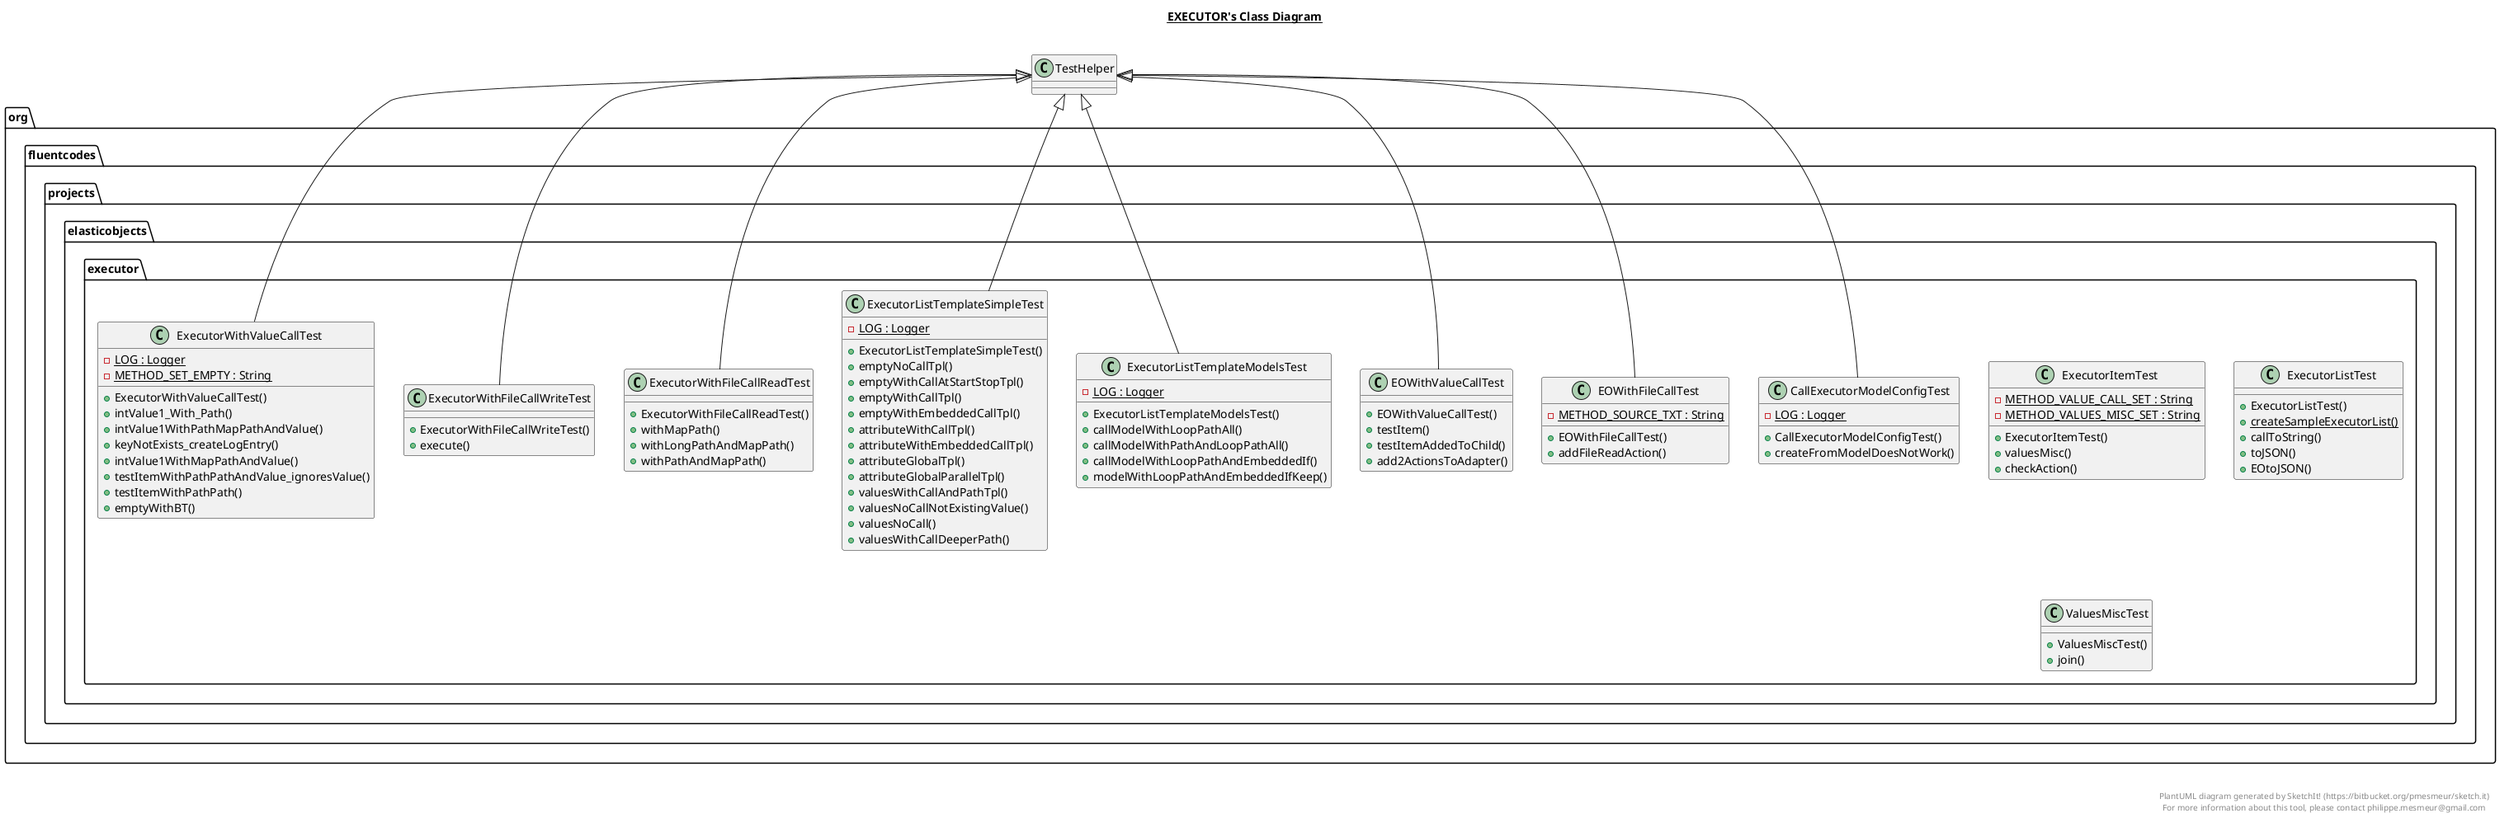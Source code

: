 @startuml

title __EXECUTOR's Class Diagram__\n

  package org.fluentcodes.projects.elasticobjects {
    package org.fluentcodes.projects.elasticobjects.executor {
      class CallExecutorModelConfigTest {
          {static} - LOG : Logger
          + CallExecutorModelConfigTest()
          + createFromModelDoesNotWork()
      }
    }
  }
  

  package org.fluentcodes.projects.elasticobjects {
    package org.fluentcodes.projects.elasticobjects.executor {
      class EOWithFileCallTest {
          {static} - METHOD_SOURCE_TXT : String
          + EOWithFileCallTest()
          + addFileReadAction()
      }
    }
  }
  

  package org.fluentcodes.projects.elasticobjects {
    package org.fluentcodes.projects.elasticobjects.executor {
      class EOWithValueCallTest {
          + EOWithValueCallTest()
          + testItem()
          + testItemAddedToChild()
          + add2ActionsToAdapter()
      }
    }
  }
  

  package org.fluentcodes.projects.elasticobjects {
    package org.fluentcodes.projects.elasticobjects.executor {
      class ExecutorItemTest {
          {static} - METHOD_VALUE_CALL_SET : String
          {static} - METHOD_VALUES_MISC_SET : String
          + ExecutorItemTest()
          + valuesMisc()
          + checkAction()
      }
    }
  }
  

  package org.fluentcodes.projects.elasticobjects {
    package org.fluentcodes.projects.elasticobjects.executor {
      class ExecutorListTemplateModelsTest {
          {static} - LOG : Logger
          + ExecutorListTemplateModelsTest()
          + callModelWithLoopPathAll()
          + callModelWithPathAndLoopPathAll()
          + callModelWithLoopPathAndEmbeddedIf()
          + modelWithLoopPathAndEmbeddedIfKeep()
      }
    }
  }
  

  package org.fluentcodes.projects.elasticobjects {
    package org.fluentcodes.projects.elasticobjects.executor {
      class ExecutorListTemplateSimpleTest {
          {static} - LOG : Logger
          + ExecutorListTemplateSimpleTest()
          + emptyNoCallTpl()
          + emptyWithCallAtStartStopTpl()
          + emptyWithCallTpl()
          + emptyWithEmbeddedCallTpl()
          + attributeWithCallTpl()
          + attributeWithEmbeddedCallTpl()
          + attributeGlobalTpl()
          + attributeGlobalParallelTpl()
          + valuesWithCallAndPathTpl()
          + valuesNoCallNotExistingValue()
          + valuesNoCall()
          + valuesWithCallDeeperPath()
      }
    }
  }
  

  package org.fluentcodes.projects.elasticobjects {
    package org.fluentcodes.projects.elasticobjects.executor {
      class ExecutorListTest {
          + ExecutorListTest()
          {static} + createSampleExecutorList()
          + callToString()
          + toJSON()
          + EOtoJSON()
      }
    }
  }
  

  package org.fluentcodes.projects.elasticobjects {
    package org.fluentcodes.projects.elasticobjects.executor {
      class ExecutorWithFileCallReadTest {
          + ExecutorWithFileCallReadTest()
          + withMapPath()
          + withLongPathAndMapPath()
          + withPathAndMapPath()
      }
    }
  }
  

  package org.fluentcodes.projects.elasticobjects {
    package org.fluentcodes.projects.elasticobjects.executor {
      class ExecutorWithFileCallWriteTest {
          + ExecutorWithFileCallWriteTest()
          + execute()
      }
    }
  }
  

  package org.fluentcodes.projects.elasticobjects {
    package org.fluentcodes.projects.elasticobjects.executor {
      class ExecutorWithValueCallTest {
          {static} - LOG : Logger
          {static} - METHOD_SET_EMPTY : String
          + ExecutorWithValueCallTest()
          + intValue1_With_Path()
          + intValue1WithPathMapPathAndValue()
          + keyNotExists_createLogEntry()
          + intValue1WithMapPathAndValue()
          + testItemWithPathPathAndValue_ignoresValue()
          + testItemWithPathPath()
          + emptyWithBT()
      }
    }
  }
  

  package org.fluentcodes.projects.elasticobjects {
    package org.fluentcodes.projects.elasticobjects.executor {
      class ValuesMiscTest {
          + ValuesMiscTest()
          + join()
      }
    }
  }
  

  CallExecutorModelConfigTest -up-|> TestHelper
  EOWithFileCallTest -up-|> TestHelper
  EOWithValueCallTest -up-|> TestHelper
  ExecutorListTemplateModelsTest -up-|> TestHelper
  ExecutorListTemplateSimpleTest -up-|> TestHelper
  ExecutorWithFileCallReadTest -up-|> TestHelper
  ExecutorWithFileCallWriteTest -up-|> TestHelper
  ExecutorWithValueCallTest -up-|> TestHelper


right footer


PlantUML diagram generated by SketchIt! (https://bitbucket.org/pmesmeur/sketch.it)
For more information about this tool, please contact philippe.mesmeur@gmail.com
endfooter

@enduml

